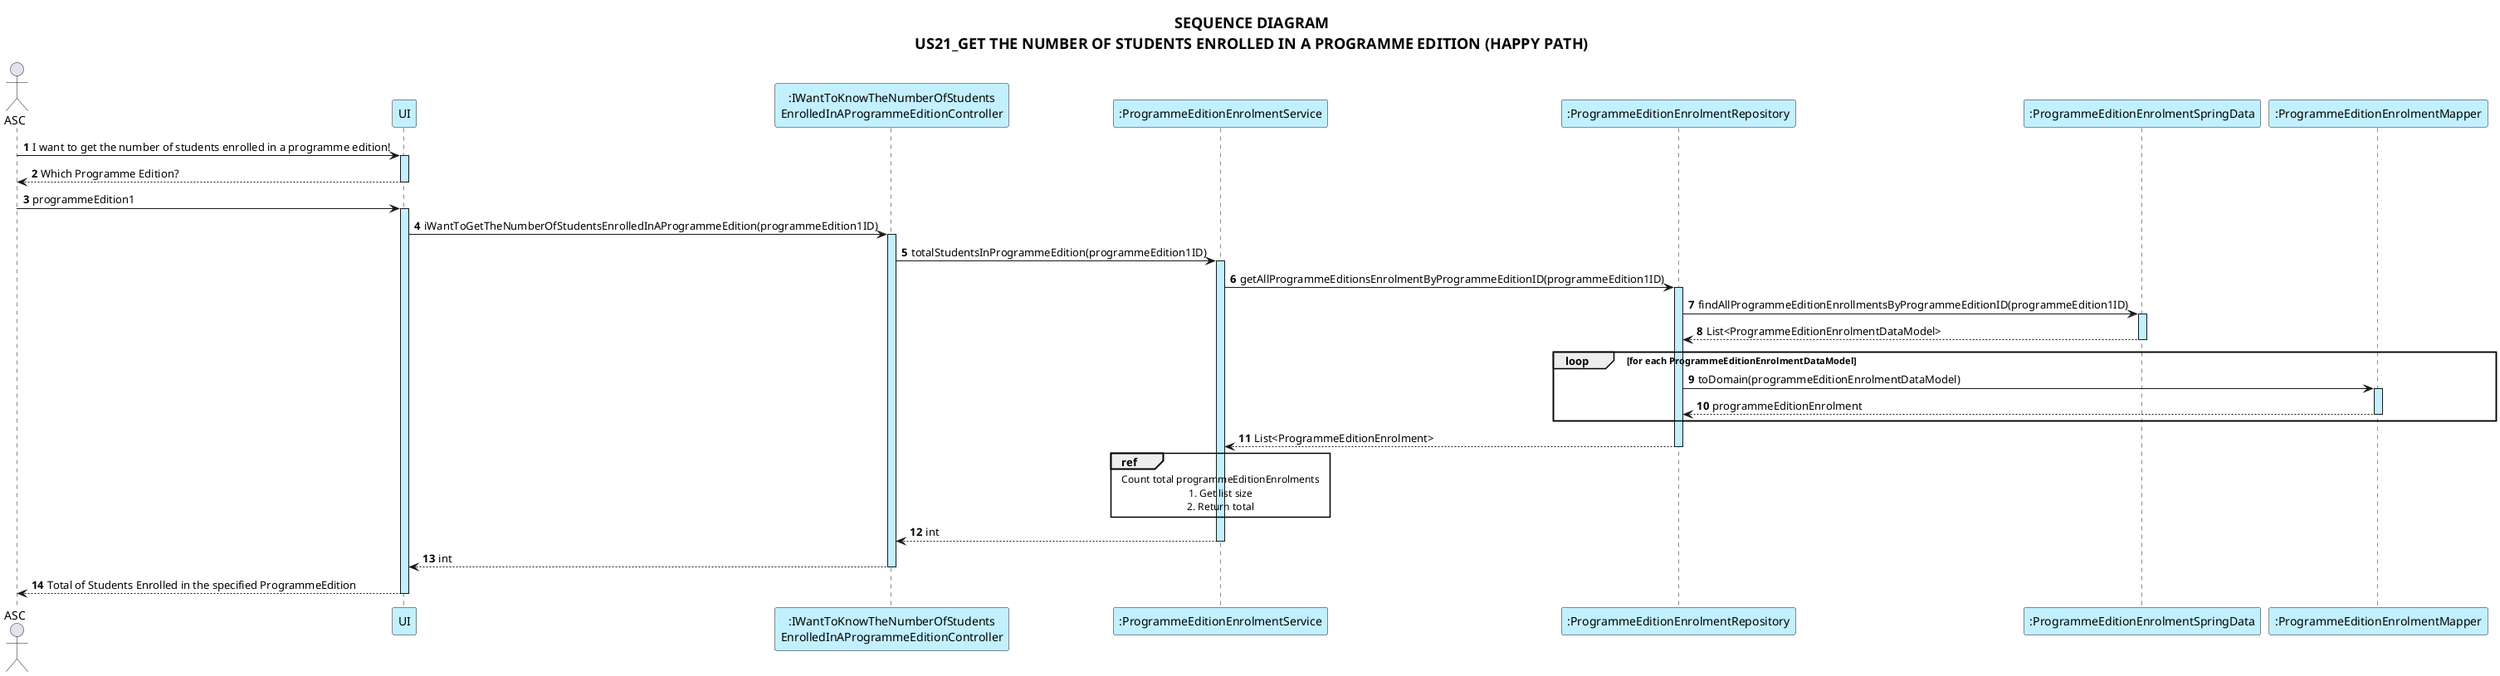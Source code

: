 @startuml US21

skinparam ParticipantBackgroundColor #application
skinparam SequenceLifeLineBackgroundColor #application
skinparam RefBorderColor #application

actor ASC
participant UI
participant ":IWantToKnowTheNumberOfStudents\nEnrolledInAProgrammeEditionController" as CTR
participant ":ProgrammeEditionEnrolmentService"
participant ":ProgrammeEditionEnrolmentRepository"
participant ":ProgrammeEditionEnrolmentSpringData" as SpringData
participant ":ProgrammeEditionEnrolmentMapper"

autonumber
skinparam titleFontSize 18

title: SEQUENCE DIAGRAM\nUS21_GET THE NUMBER OF STUDENTS ENROLLED IN A PROGRAMME EDITION (HAPPY PATH)

ASC -> UI ++ : I want to get the number of students enrolled in a programme edition!
UI --> ASC -- : Which Programme Edition?
ASC -> UI ++ : programmeEdition1
UI -> CTR ++ : iWantToGetTheNumberOfStudentsEnrolledInAProgrammeEdition(programmeEdition1ID)

CTR -> ":ProgrammeEditionEnrolmentService" ++: totalStudentsInProgrammeEdition(programmeEdition1ID)
":ProgrammeEditionEnrolmentService" -> ":ProgrammeEditionEnrolmentRepository" ++: getAllProgrammeEditionsEnrolmentByProgrammeEditionID(programmeEdition1ID)
":ProgrammeEditionEnrolmentRepository" -> SpringData ++: findAllProgrammeEditionEnrollmentsByProgrammeEditionID(programmeEdition1ID)
SpringData --> ":ProgrammeEditionEnrolmentRepository" --: List<ProgrammeEditionEnrolmentDataModel>

loop for each ProgrammeEditionEnrolmentDataModel
    ":ProgrammeEditionEnrolmentRepository" -> ":ProgrammeEditionEnrolmentMapper" ++: toDomain(programmeEditionEnrolmentDataModel)
    ":ProgrammeEditionEnrolmentMapper" --> ":ProgrammeEditionEnrolmentRepository" --: programmeEditionEnrolment
end

":ProgrammeEditionEnrolmentRepository" --> ":ProgrammeEditionEnrolmentService" --: List<ProgrammeEditionEnrolment>

ref over ":ProgrammeEditionEnrolmentService"
    Count total programmeEditionEnrolments
    1. Get list size
    2. Return total
end ref

":ProgrammeEditionEnrolmentService" --> CTR --: int
CTR --> UI --: int
UI --> ASC --: Total of Students Enrolled in the specified ProgrammeEdition

@enduml